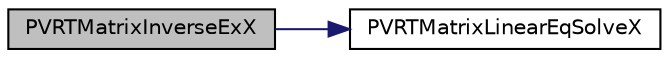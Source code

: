 digraph "PVRTMatrixInverseExX"
{
  edge [fontname="Helvetica",fontsize="10",labelfontname="Helvetica",labelfontsize="10"];
  node [fontname="Helvetica",fontsize="10",shape=record];
  rankdir="LR";
  Node1 [label="PVRTMatrixInverseExX",height=0.2,width=0.4,color="black", fillcolor="grey75", style="filled", fontcolor="black"];
  Node1 -> Node2 [color="midnightblue",fontsize="10",style="solid",fontname="Helvetica"];
  Node2 [label="PVRTMatrixLinearEqSolveX",height=0.2,width=0.4,color="black", fillcolor="white", style="filled",URL="$_p_v_r_t_matrix_8h.html#a790d1351d78da2ddfe025c285f15e53e"];
}
